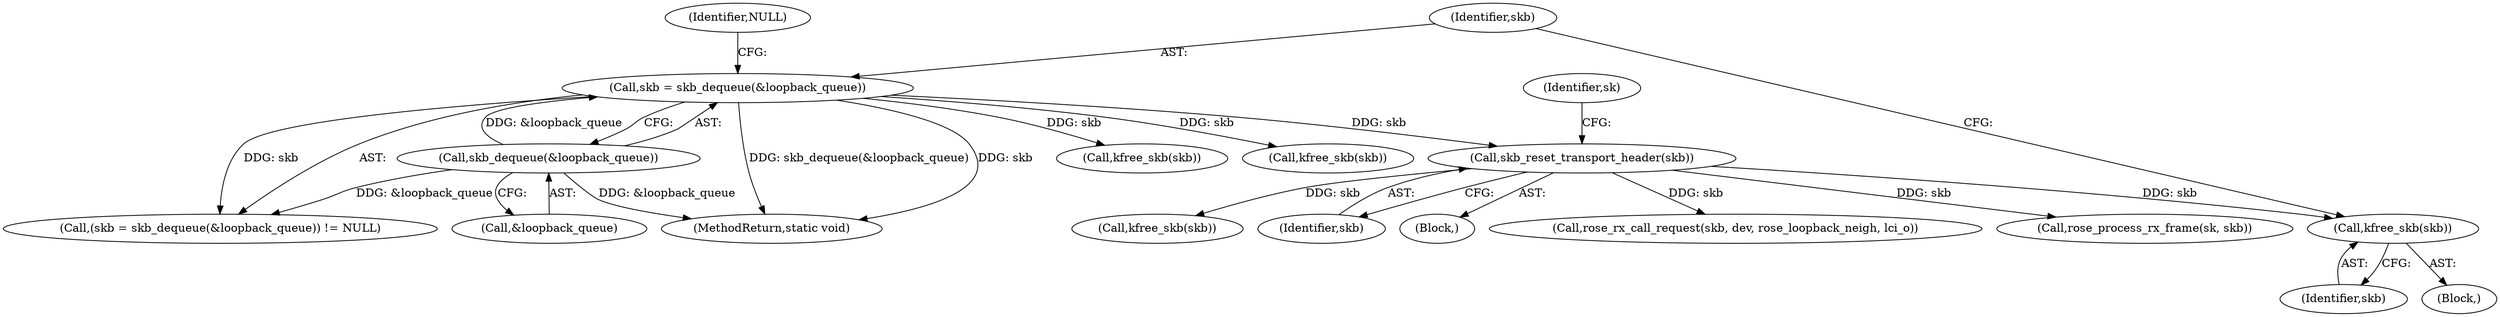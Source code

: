 digraph "0_linux_e0bccd315db0c2f919e7fcf9cb60db21d9986f52_0@API" {
"1000239" [label="(Call,kfree_skb(skb))"];
"1000195" [label="(Call,skb_reset_transport_header(skb))"];
"1000112" [label="(Call,skb = skb_dequeue(&loopback_queue))"];
"1000114" [label="(Call,skb_dequeue(&loopback_queue))"];
"1000126" [label="(Call,kfree_skb(skb))"];
"1000113" [label="(Identifier,skb)"];
"1000111" [label="(Call,(skb = skb_dequeue(&loopback_queue)) != NULL)"];
"1000117" [label="(Identifier,NULL)"];
"1000243" [label="(Call,kfree_skb(skb))"];
"1000196" [label="(Identifier,skb)"];
"1000245" [label="(MethodReturn,static void)"];
"1000114" [label="(Call,skb_dequeue(&loopback_queue))"];
"1000115" [label="(Call,&loopback_queue)"];
"1000240" [label="(Identifier,skb)"];
"1000118" [label="(Block,)"];
"1000229" [label="(Call,rose_rx_call_request(skb, dev, rose_loopback_neigh, lci_o))"];
"1000207" [label="(Call,rose_process_rx_frame(sk, skb))"];
"1000198" [label="(Identifier,sk)"];
"1000176" [label="(Call,kfree_skb(skb))"];
"1000195" [label="(Call,skb_reset_transport_header(skb))"];
"1000239" [label="(Call,kfree_skb(skb))"];
"1000112" [label="(Call,skb = skb_dequeue(&loopback_queue))"];
"1000238" [label="(Block,)"];
"1000239" -> "1000238"  [label="AST: "];
"1000239" -> "1000240"  [label="CFG: "];
"1000240" -> "1000239"  [label="AST: "];
"1000113" -> "1000239"  [label="CFG: "];
"1000195" -> "1000239"  [label="DDG: skb"];
"1000195" -> "1000118"  [label="AST: "];
"1000195" -> "1000196"  [label="CFG: "];
"1000196" -> "1000195"  [label="AST: "];
"1000198" -> "1000195"  [label="CFG: "];
"1000112" -> "1000195"  [label="DDG: skb"];
"1000195" -> "1000207"  [label="DDG: skb"];
"1000195" -> "1000229"  [label="DDG: skb"];
"1000195" -> "1000243"  [label="DDG: skb"];
"1000112" -> "1000111"  [label="AST: "];
"1000112" -> "1000114"  [label="CFG: "];
"1000113" -> "1000112"  [label="AST: "];
"1000114" -> "1000112"  [label="AST: "];
"1000117" -> "1000112"  [label="CFG: "];
"1000112" -> "1000245"  [label="DDG: skb_dequeue(&loopback_queue)"];
"1000112" -> "1000245"  [label="DDG: skb"];
"1000112" -> "1000111"  [label="DDG: skb"];
"1000114" -> "1000112"  [label="DDG: &loopback_queue"];
"1000112" -> "1000126"  [label="DDG: skb"];
"1000112" -> "1000176"  [label="DDG: skb"];
"1000114" -> "1000115"  [label="CFG: "];
"1000115" -> "1000114"  [label="AST: "];
"1000114" -> "1000245"  [label="DDG: &loopback_queue"];
"1000114" -> "1000111"  [label="DDG: &loopback_queue"];
}
